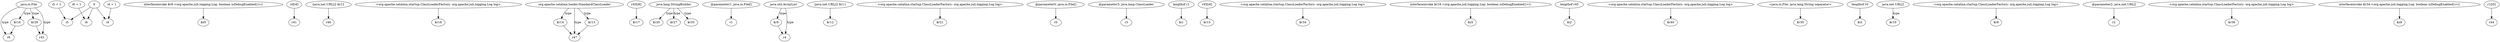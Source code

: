 digraph g {
0[label="java.io.File"]
1[label="$r16"]
0->1[label="type"]
2[label="i5 + 1"]
3[label="i5"]
2->3[label=""]
4[label="0"]
5[label="i4"]
4->5[label=""]
6[label="interfaceinvoke $r8.<org.apache.juli.logging.Log: boolean isDebugEnabled()>()"]
7[label="$z0"]
6->7[label=""]
8[label="r0[i4]"]
9[label="r41"]
8->9[label=""]
10[label="(java.net.URL[]) $r12"]
11[label="r46"]
10->11[label=""]
12[label="<org.apache.catalina.startup.ClassLoaderFactory: org.apache.juli.logging.Log log>"]
13[label="$r18"]
12->13[label=""]
14[label="org.apache.catalina.loader.StandardClassLoader"]
15[label="$r14"]
14->15[label="type"]
16[label="r47"]
14->16[label="type"]
17[label="r45[i6]"]
18[label="$r17"]
17->18[label=""]
19[label="java.lang.StringBuilder"]
20[label="$r20"]
19->20[label="type"]
21[label="@parameter1: java.io.File[]"]
22[label="r1"]
21->22[label=""]
15->16[label=""]
23[label="i6 + 1"]
24[label="i6"]
23->24[label=""]
25[label="$r9"]
26[label="r4"]
25->26[label=""]
27[label="java.util.ArrayList"]
27->26[label="type"]
28[label="(java.net.URL[]) $r11"]
29[label="$r12"]
28->29[label=""]
30[label="<org.apache.catalina.startup.ClassLoaderFactory: org.apache.juli.logging.Log log>"]
31[label="$r21"]
30->31[label=""]
32[label="$r27"]
19->32[label="type"]
33[label="$r13"]
14->33[label="type"]
34[label="@parameter0: java.io.File[]"]
35[label="r0"]
34->35[label=""]
36[label="$r26"]
0->36[label="type"]
4->24[label=""]
33->16[label=""]
37[label="@parameter3: java.lang.ClassLoader"]
38[label="r3"]
37->38[label=""]
39[label="lengthof r1"]
40[label="$i1"]
39->40[label=""]
41[label="r45[i6]"]
42[label="$r15"]
41->42[label=""]
43[label="<org.apache.catalina.startup.ClassLoaderFactory: org.apache.juli.logging.Log log>"]
44[label="$r34"]
43->44[label=""]
45[label="interfaceinvoke $r18.<org.apache.juli.logging.Log: boolean isDebugEnabled()>()"]
46[label="$z5"]
45->46[label=""]
47[label="lengthof r45"]
48[label="$i2"]
47->48[label=""]
49[label="<org.apache.catalina.startup.ClassLoaderFactory: org.apache.juli.logging.Log log>"]
50[label="$r40"]
49->50[label=""]
51[label="<java.io.File: java.lang.String separator>"]
52[label="$r30"]
51->52[label=""]
53[label="lengthof r0"]
54[label="$i3"]
53->54[label=""]
55[label="r6"]
0->55[label="type"]
56[label="$r35"]
19->56[label="type"]
57[label="java.net.URL[]"]
58[label="$r10"]
57->58[label="type"]
27->25[label="type"]
59[label="r42"]
36->59[label=""]
60[label="i4 + 1"]
60->5[label=""]
61[label="<org.apache.catalina.startup.ClassLoaderFactory: org.apache.juli.logging.Log log>"]
62[label="$r8"]
61->62[label=""]
63[label="@parameter2: java.net.URL[]"]
64[label="r2"]
63->64[label=""]
0->59[label="type"]
65[label="<org.apache.catalina.startup.ClassLoaderFactory: org.apache.juli.logging.Log log>"]
66[label="$r36"]
65->66[label=""]
1->55[label=""]
4->3[label=""]
67[label="interfaceinvoke $r34.<org.apache.juli.logging.Log: boolean isDebugEnabled()>()"]
68[label="$z8"]
67->68[label=""]
69[label="r1[i5]"]
70[label="r44"]
69->70[label=""]
}